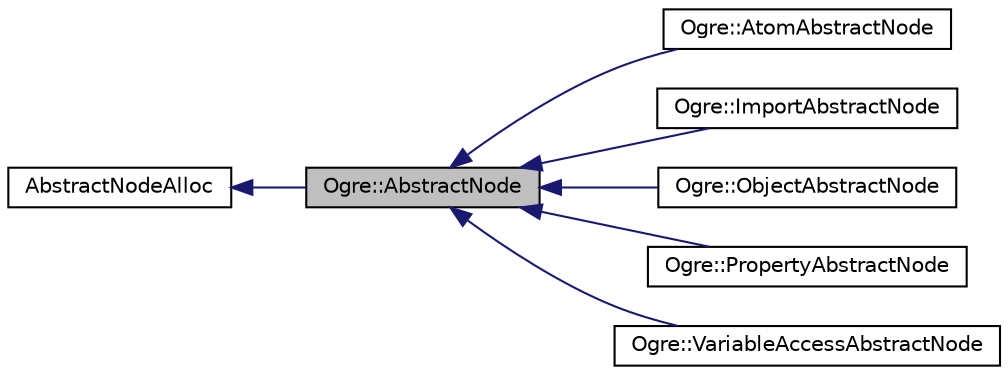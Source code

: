 digraph "Ogre::AbstractNode"
{
  bgcolor="transparent";
  edge [fontname="Helvetica",fontsize="10",labelfontname="Helvetica",labelfontsize="10"];
  node [fontname="Helvetica",fontsize="10",shape=record];
  rankdir="LR";
  Node0 [label="Ogre::AbstractNode",height=0.2,width=0.4,color="black", fillcolor="grey75", style="filled", fontcolor="black"];
  Node1 -> Node0 [dir="back",color="midnightblue",fontsize="10",style="solid",fontname="Helvetica"];
  Node1 [label="AbstractNodeAlloc",height=0.2,width=0.4,color="black",URL="$class_ogre_1_1_allocated_object.html"];
  Node0 -> Node2 [dir="back",color="midnightblue",fontsize="10",style="solid",fontname="Helvetica"];
  Node2 [label="Ogre::AtomAbstractNode",height=0.2,width=0.4,color="black",URL="$class_ogre_1_1_atom_abstract_node.html",tooltip="This is an abstract node which cannot be broken down further. "];
  Node0 -> Node3 [dir="back",color="midnightblue",fontsize="10",style="solid",fontname="Helvetica"];
  Node3 [label="Ogre::ImportAbstractNode",height=0.2,width=0.4,color="black",URL="$class_ogre_1_1_import_abstract_node.html",tooltip="This abstract node represents an import statement. "];
  Node0 -> Node4 [dir="back",color="midnightblue",fontsize="10",style="solid",fontname="Helvetica"];
  Node4 [label="Ogre::ObjectAbstractNode",height=0.2,width=0.4,color="black",URL="$class_ogre_1_1_object_abstract_node.html",tooltip="This specific abstract node represents a script object. "];
  Node0 -> Node5 [dir="back",color="midnightblue",fontsize="10",style="solid",fontname="Helvetica"];
  Node5 [label="Ogre::PropertyAbstractNode",height=0.2,width=0.4,color="black",URL="$class_ogre_1_1_property_abstract_node.html",tooltip="This abstract node represents a script property. "];
  Node0 -> Node6 [dir="back",color="midnightblue",fontsize="10",style="solid",fontname="Helvetica"];
  Node6 [label="Ogre::VariableAccessAbstractNode",height=0.2,width=0.4,color="black",URL="$class_ogre_1_1_variable_access_abstract_node.html",tooltip="This abstract node represents a variable assignment. "];
}
